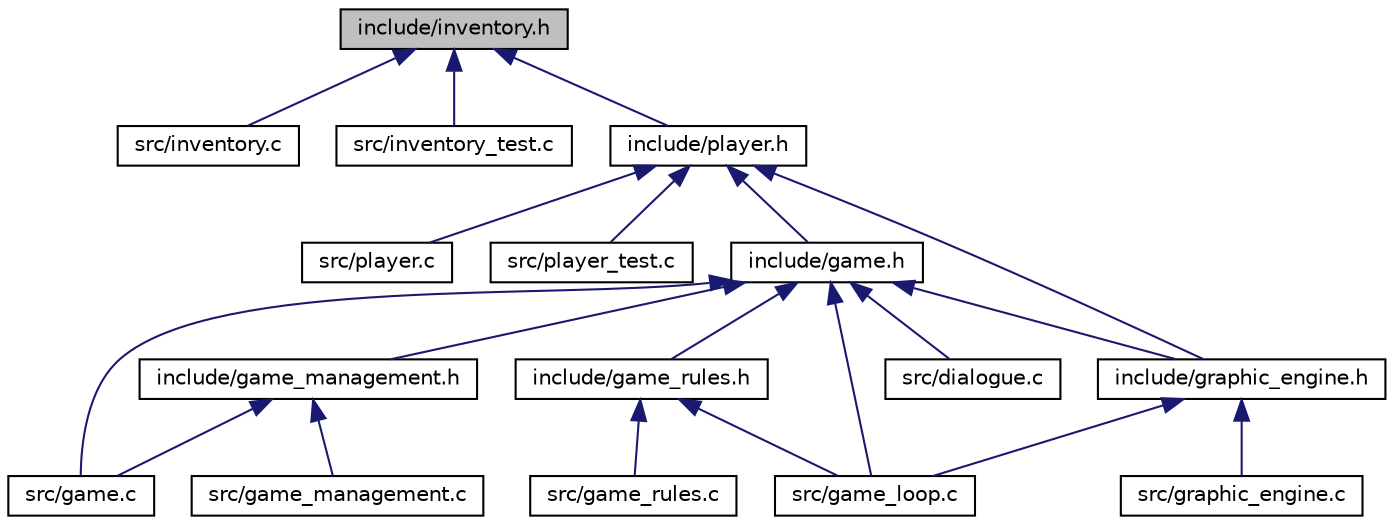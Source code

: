 digraph "include/inventory.h"
{
  edge [fontname="Helvetica",fontsize="10",labelfontname="Helvetica",labelfontsize="10"];
  node [fontname="Helvetica",fontsize="10",shape=record];
  Node6 [label="include/inventory.h",height=0.2,width=0.4,color="black", fillcolor="grey75", style="filled", fontcolor="black"];
  Node6 -> Node7 [dir="back",color="midnightblue",fontsize="10",style="solid",fontname="Helvetica"];
  Node7 [label="src/inventory.c",height=0.2,width=0.4,color="black", fillcolor="white", style="filled",URL="$inventory_8c.html",tooltip="En este fichero implementamos las funciones del inventario. "];
  Node6 -> Node8 [dir="back",color="midnightblue",fontsize="10",style="solid",fontname="Helvetica"];
  Node8 [label="src/inventory_test.c",height=0.2,width=0.4,color="black", fillcolor="white", style="filled",URL="$inventory__test_8c.html",tooltip="Prueba del modulo inventory. "];
  Node6 -> Node9 [dir="back",color="midnightblue",fontsize="10",style="solid",fontname="Helvetica"];
  Node9 [label="include/player.h",height=0.2,width=0.4,color="black", fillcolor="white", style="filled",URL="$player_8h.html",tooltip="En este fichero implementamos las funciones del jugador. "];
  Node9 -> Node10 [dir="back",color="midnightblue",fontsize="10",style="solid",fontname="Helvetica"];
  Node10 [label="src/player.c",height=0.2,width=0.4,color="black", fillcolor="white", style="filled",URL="$player_8c.html",tooltip="En este fichero implementamos las funciones del jugador. "];
  Node9 -> Node11 [dir="back",color="midnightblue",fontsize="10",style="solid",fontname="Helvetica"];
  Node11 [label="src/player_test.c",height=0.2,width=0.4,color="black", fillcolor="white", style="filled",URL="$player__test_8c.html",tooltip="Prueba del modulo player. "];
  Node9 -> Node12 [dir="back",color="midnightblue",fontsize="10",style="solid",fontname="Helvetica"];
  Node12 [label="include/game.h",height=0.2,width=0.4,color="black", fillcolor="white", style="filled",URL="$game_8h.html",tooltip="En este fichero definimos las funciones para el juego. "];
  Node12 -> Node13 [dir="back",color="midnightblue",fontsize="10",style="solid",fontname="Helvetica"];
  Node13 [label="src/dialogue.c",height=0.2,width=0.4,color="black", fillcolor="white", style="filled",URL="$dialogue_8c.html",tooltip="En este fichero implementamos las funciones del dialogo. "];
  Node12 -> Node14 [dir="back",color="midnightblue",fontsize="10",style="solid",fontname="Helvetica"];
  Node14 [label="src/game.c",height=0.2,width=0.4,color="black", fillcolor="white", style="filled",URL="$game_8c.html",tooltip="En este fichero definimos las funciones para el juego. "];
  Node12 -> Node15 [dir="back",color="midnightblue",fontsize="10",style="solid",fontname="Helvetica"];
  Node15 [label="src/game_loop.c",height=0.2,width=0.4,color="black", fillcolor="white", style="filled",URL="$game__loop_8c.html",tooltip="Ejecuta el main y el juego hasta el comando exit. "];
  Node12 -> Node16 [dir="back",color="midnightblue",fontsize="10",style="solid",fontname="Helvetica"];
  Node16 [label="include/game_management.h",height=0.2,width=0.4,color="black", fillcolor="white", style="filled",URL="$game__management_8h.html",tooltip="En este fichero definimos las funciones para el leer los diferentes elementos del juego de un fichero..."];
  Node16 -> Node14 [dir="back",color="midnightblue",fontsize="10",style="solid",fontname="Helvetica"];
  Node16 -> Node17 [dir="back",color="midnightblue",fontsize="10",style="solid",fontname="Helvetica"];
  Node17 [label="src/game_management.c",height=0.2,width=0.4,color="black", fillcolor="white", style="filled",URL="$game__management_8c.html",tooltip="En este fichero definimos las funciones para el leer los diferentes elementos del juego de un fichero..."];
  Node12 -> Node18 [dir="back",color="midnightblue",fontsize="10",style="solid",fontname="Helvetica"];
  Node18 [label="include/game_rules.h",height=0.2,width=0.4,color="black", fillcolor="white", style="filled",URL="$game__rules_8h_source.html"];
  Node18 -> Node15 [dir="back",color="midnightblue",fontsize="10",style="solid",fontname="Helvetica"];
  Node18 -> Node19 [dir="back",color="midnightblue",fontsize="10",style="solid",fontname="Helvetica"];
  Node19 [label="src/game_rules.c",height=0.2,width=0.4,color="black", fillcolor="white", style="filled",URL="$game__rules_8c.html",tooltip="En este fichero implementamos las funciones de game_rules. "];
  Node12 -> Node20 [dir="back",color="midnightblue",fontsize="10",style="solid",fontname="Helvetica"];
  Node20 [label="include/graphic_engine.h",height=0.2,width=0.4,color="black", fillcolor="white", style="filled",URL="$graphic__engine_8h.html",tooltip="En este fichero estaran las funciones relacionadas con la interfaz gráfica. "];
  Node20 -> Node15 [dir="back",color="midnightblue",fontsize="10",style="solid",fontname="Helvetica"];
  Node20 -> Node21 [dir="back",color="midnightblue",fontsize="10",style="solid",fontname="Helvetica"];
  Node21 [label="src/graphic_engine.c",height=0.2,width=0.4,color="black", fillcolor="white", style="filled",URL="$graphic__engine_8c.html",tooltip="En este fichero estaran las funciones relacionadas con la interfaz gráfica. "];
  Node9 -> Node20 [dir="back",color="midnightblue",fontsize="10",style="solid",fontname="Helvetica"];
}
